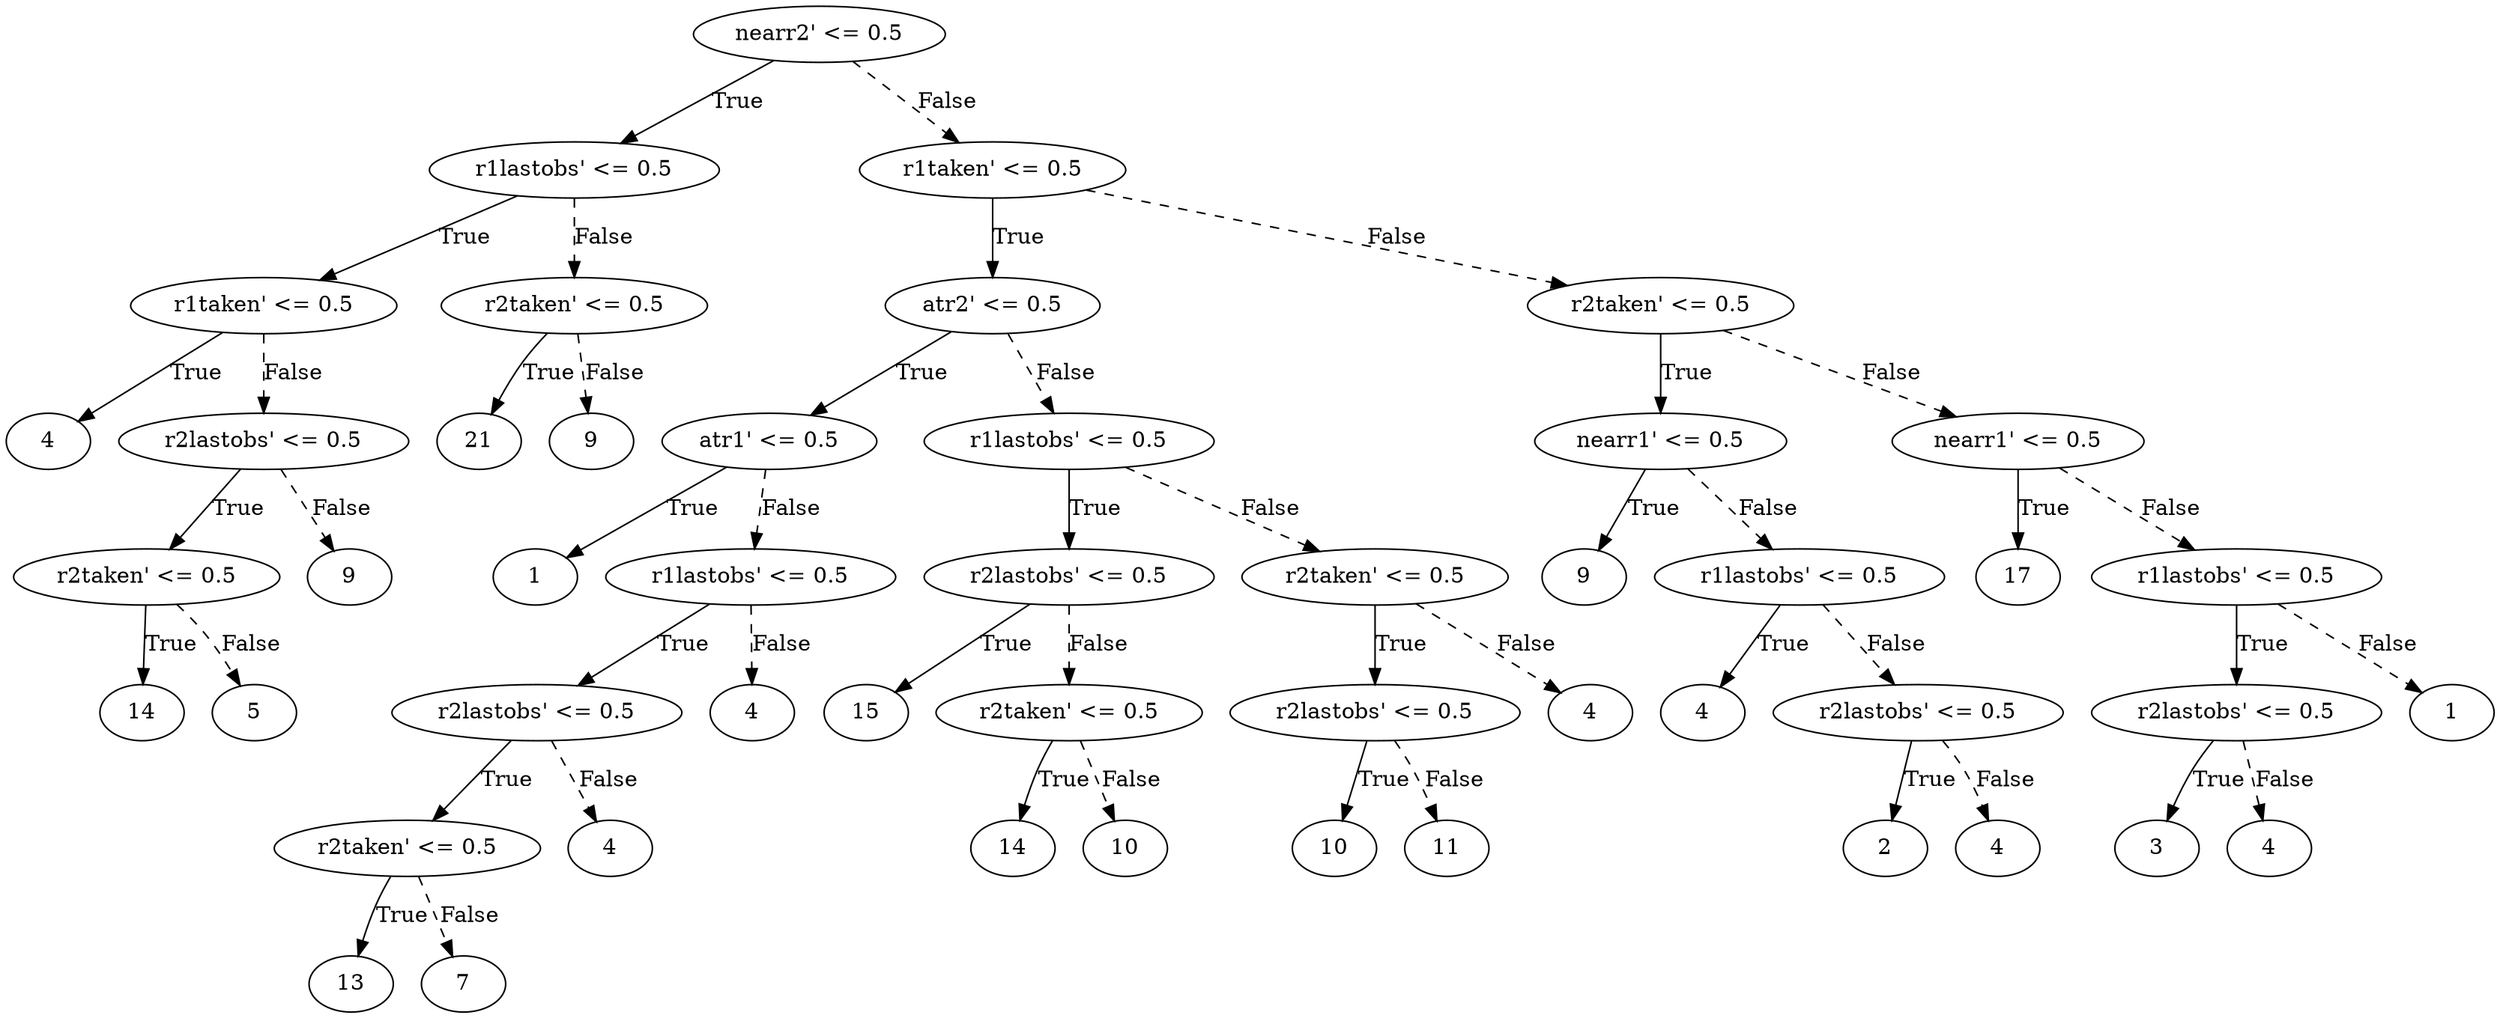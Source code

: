 digraph {
0 [label="nearr2' <= 0.5"];
1 [label="r1lastobs' <= 0.5"];
2 [label="r1taken' <= 0.5"];
3 [label="4"];
2 -> 3 [label="True"];
4 [label="r2lastobs' <= 0.5"];
5 [label="r2taken' <= 0.5"];
6 [label="14"];
5 -> 6 [label="True"];
7 [label="5"];
5 -> 7 [style="dashed", label="False"];
4 -> 5 [label="True"];
8 [label="9"];
4 -> 8 [style="dashed", label="False"];
2 -> 4 [style="dashed", label="False"];
1 -> 2 [label="True"];
9 [label="r2taken' <= 0.5"];
10 [label="21"];
9 -> 10 [label="True"];
11 [label="9"];
9 -> 11 [style="dashed", label="False"];
1 -> 9 [style="dashed", label="False"];
0 -> 1 [label="True"];
12 [label="r1taken' <= 0.5"];
13 [label="atr2' <= 0.5"];
14 [label="atr1' <= 0.5"];
15 [label="1"];
14 -> 15 [label="True"];
16 [label="r1lastobs' <= 0.5"];
17 [label="r2lastobs' <= 0.5"];
18 [label="r2taken' <= 0.5"];
19 [label="13"];
18 -> 19 [label="True"];
20 [label="7"];
18 -> 20 [style="dashed", label="False"];
17 -> 18 [label="True"];
21 [label="4"];
17 -> 21 [style="dashed", label="False"];
16 -> 17 [label="True"];
22 [label="4"];
16 -> 22 [style="dashed", label="False"];
14 -> 16 [style="dashed", label="False"];
13 -> 14 [label="True"];
23 [label="r1lastobs' <= 0.5"];
24 [label="r2lastobs' <= 0.5"];
25 [label="15"];
24 -> 25 [label="True"];
26 [label="r2taken' <= 0.5"];
27 [label="14"];
26 -> 27 [label="True"];
28 [label="10"];
26 -> 28 [style="dashed", label="False"];
24 -> 26 [style="dashed", label="False"];
23 -> 24 [label="True"];
29 [label="r2taken' <= 0.5"];
30 [label="r2lastobs' <= 0.5"];
31 [label="10"];
30 -> 31 [label="True"];
32 [label="11"];
30 -> 32 [style="dashed", label="False"];
29 -> 30 [label="True"];
33 [label="4"];
29 -> 33 [style="dashed", label="False"];
23 -> 29 [style="dashed", label="False"];
13 -> 23 [style="dashed", label="False"];
12 -> 13 [label="True"];
34 [label="r2taken' <= 0.5"];
35 [label="nearr1' <= 0.5"];
36 [label="9"];
35 -> 36 [label="True"];
37 [label="r1lastobs' <= 0.5"];
38 [label="4"];
37 -> 38 [label="True"];
39 [label="r2lastobs' <= 0.5"];
40 [label="2"];
39 -> 40 [label="True"];
41 [label="4"];
39 -> 41 [style="dashed", label="False"];
37 -> 39 [style="dashed", label="False"];
35 -> 37 [style="dashed", label="False"];
34 -> 35 [label="True"];
42 [label="nearr1' <= 0.5"];
43 [label="17"];
42 -> 43 [label="True"];
44 [label="r1lastobs' <= 0.5"];
45 [label="r2lastobs' <= 0.5"];
46 [label="3"];
45 -> 46 [label="True"];
47 [label="4"];
45 -> 47 [style="dashed", label="False"];
44 -> 45 [label="True"];
48 [label="1"];
44 -> 48 [style="dashed", label="False"];
42 -> 44 [style="dashed", label="False"];
34 -> 42 [style="dashed", label="False"];
12 -> 34 [style="dashed", label="False"];
0 -> 12 [style="dashed", label="False"];

}